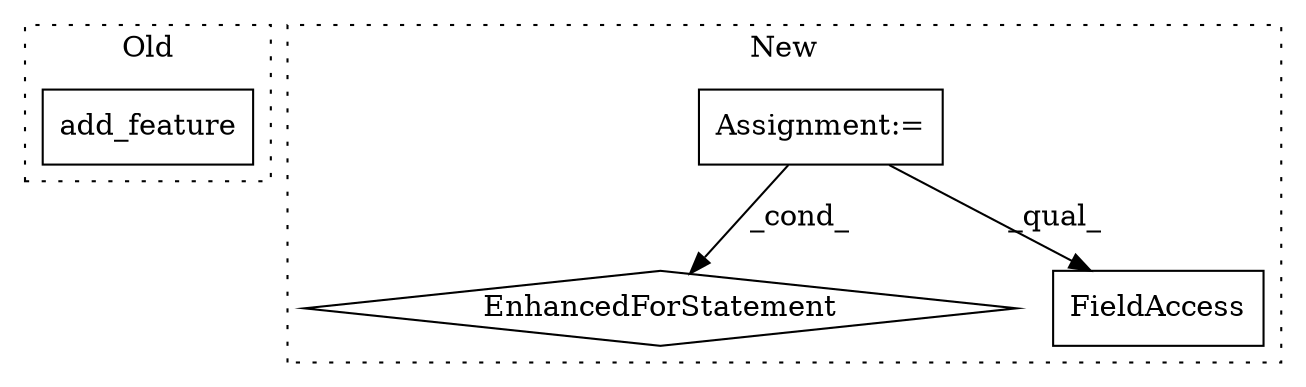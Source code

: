digraph G {
subgraph cluster0 {
1 [label="add_feature" a="32" s="4614,4640" l="12,1" shape="box"];
label = "Old";
style="dotted";
}
subgraph cluster1 {
2 [label="EnhancedForStatement" a="70" s="4568,4659" l="65,2" shape="diamond"];
3 [label="Assignment:=" a="7" s="4568,4659" l="65,2" shape="box"];
4 [label="FieldAccess" a="22" s="4967" l="8" shape="box"];
label = "New";
style="dotted";
}
3 -> 4 [label="_qual_"];
3 -> 2 [label="_cond_"];
}